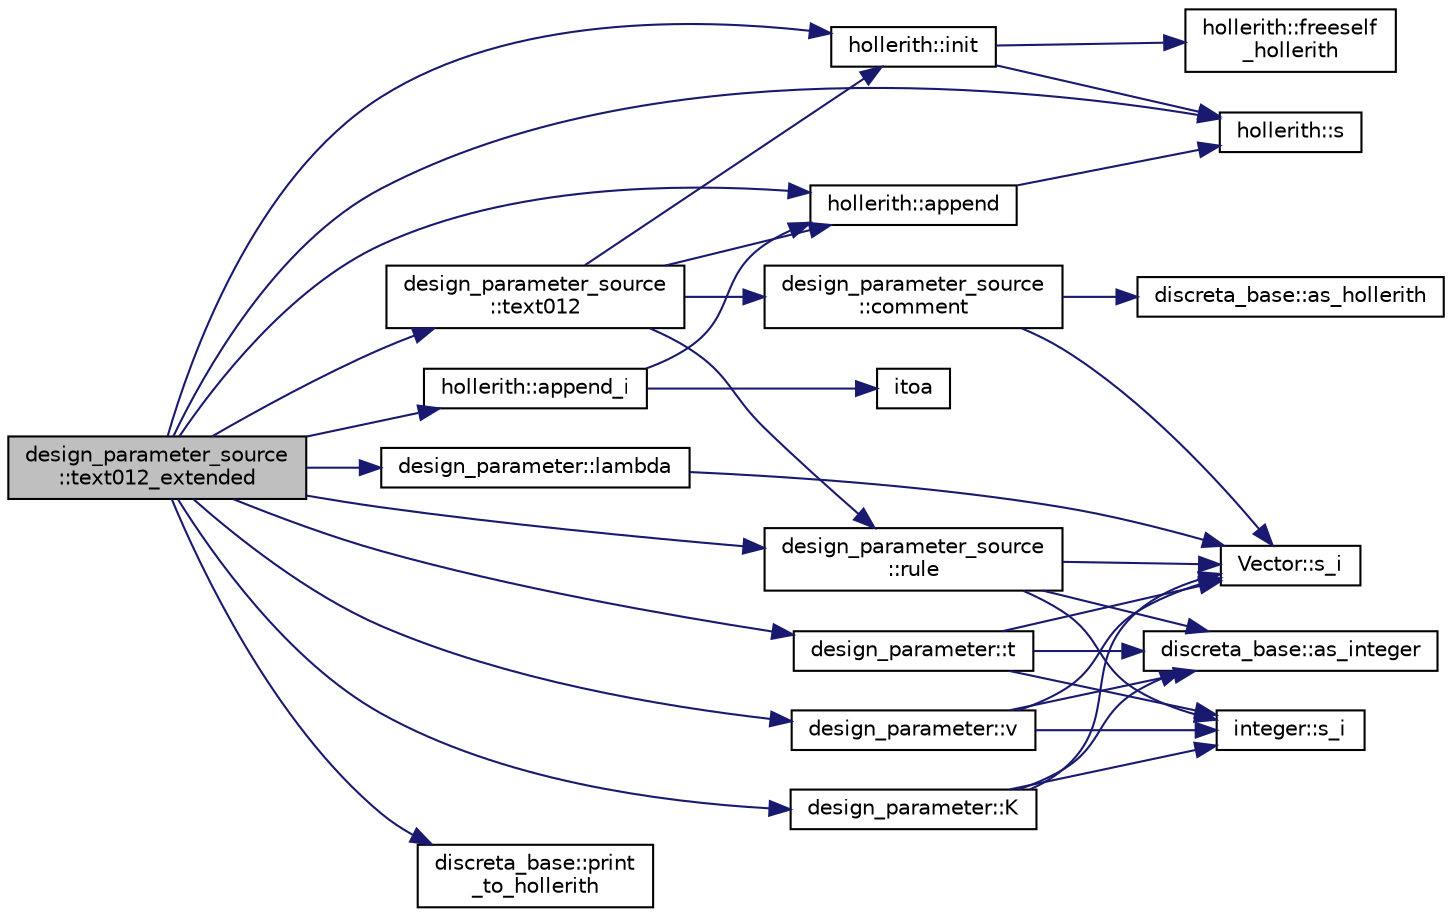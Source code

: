 digraph "design_parameter_source::text012_extended"
{
  edge [fontname="Helvetica",fontsize="10",labelfontname="Helvetica",labelfontsize="10"];
  node [fontname="Helvetica",fontsize="10",shape=record];
  rankdir="LR";
  Node1122 [label="design_parameter_source\l::text012_extended",height=0.2,width=0.4,color="black", fillcolor="grey75", style="filled", fontcolor="black"];
  Node1122 -> Node1123 [color="midnightblue",fontsize="10",style="solid",fontname="Helvetica"];
  Node1123 [label="design_parameter_source\l::text012",height=0.2,width=0.4,color="black", fillcolor="white", style="filled",URL="$df/d4b/classdesign__parameter__source.html#afa2c39e6ed9f674b1c21c39f9a6a392a"];
  Node1123 -> Node1124 [color="midnightblue",fontsize="10",style="solid",fontname="Helvetica"];
  Node1124 [label="hollerith::init",height=0.2,width=0.4,color="black", fillcolor="white", style="filled",URL="$d8/d99/classhollerith.html#af51ae7b943056db367f3c205a5a1cc4b"];
  Node1124 -> Node1125 [color="midnightblue",fontsize="10",style="solid",fontname="Helvetica"];
  Node1125 [label="hollerith::freeself\l_hollerith",height=0.2,width=0.4,color="black", fillcolor="white", style="filled",URL="$d8/d99/classhollerith.html#a240d1b30780c9e09323d0b3ad5e2d1f7"];
  Node1124 -> Node1126 [color="midnightblue",fontsize="10",style="solid",fontname="Helvetica"];
  Node1126 [label="hollerith::s",height=0.2,width=0.4,color="black", fillcolor="white", style="filled",URL="$d8/d99/classhollerith.html#af61fce2d06f211b25fe3838e4dfee77a"];
  Node1123 -> Node1127 [color="midnightblue",fontsize="10",style="solid",fontname="Helvetica"];
  Node1127 [label="design_parameter_source\l::comment",height=0.2,width=0.4,color="black", fillcolor="white", style="filled",URL="$df/d4b/classdesign__parameter__source.html#ae34592d2aebfff0766c1605cd4a896ba"];
  Node1127 -> Node1128 [color="midnightblue",fontsize="10",style="solid",fontname="Helvetica"];
  Node1128 [label="Vector::s_i",height=0.2,width=0.4,color="black", fillcolor="white", style="filled",URL="$d5/db2/class_vector.html#a1c4fe1752523df8119f70dd550244871"];
  Node1127 -> Node1129 [color="midnightblue",fontsize="10",style="solid",fontname="Helvetica"];
  Node1129 [label="discreta_base::as_hollerith",height=0.2,width=0.4,color="black", fillcolor="white", style="filled",URL="$d7/d71/classdiscreta__base.html#a3e66f82711f314710107e2f29e589690"];
  Node1123 -> Node1130 [color="midnightblue",fontsize="10",style="solid",fontname="Helvetica"];
  Node1130 [label="hollerith::append",height=0.2,width=0.4,color="black", fillcolor="white", style="filled",URL="$d8/d99/classhollerith.html#a778dd63885a4e3a4e2fb829165c32632"];
  Node1130 -> Node1126 [color="midnightblue",fontsize="10",style="solid",fontname="Helvetica"];
  Node1123 -> Node1131 [color="midnightblue",fontsize="10",style="solid",fontname="Helvetica"];
  Node1131 [label="design_parameter_source\l::rule",height=0.2,width=0.4,color="black", fillcolor="white", style="filled",URL="$df/d4b/classdesign__parameter__source.html#a8e9f2810222797d8cad1fc682bc447a3"];
  Node1131 -> Node1128 [color="midnightblue",fontsize="10",style="solid",fontname="Helvetica"];
  Node1131 -> Node1132 [color="midnightblue",fontsize="10",style="solid",fontname="Helvetica"];
  Node1132 [label="discreta_base::as_integer",height=0.2,width=0.4,color="black", fillcolor="white", style="filled",URL="$d7/d71/classdiscreta__base.html#a00d7691eaf874fd283d942692fe8dd26"];
  Node1131 -> Node1133 [color="midnightblue",fontsize="10",style="solid",fontname="Helvetica"];
  Node1133 [label="integer::s_i",height=0.2,width=0.4,color="black", fillcolor="white", style="filled",URL="$d0/de5/classinteger.html#adf28e9f94d4c844adaa950deeb80b904"];
  Node1122 -> Node1131 [color="midnightblue",fontsize="10",style="solid",fontname="Helvetica"];
  Node1122 -> Node1124 [color="midnightblue",fontsize="10",style="solid",fontname="Helvetica"];
  Node1122 -> Node1134 [color="midnightblue",fontsize="10",style="solid",fontname="Helvetica"];
  Node1134 [label="hollerith::append_i",height=0.2,width=0.4,color="black", fillcolor="white", style="filled",URL="$d8/d99/classhollerith.html#a5df988b4cf3eb66b5645115abeab5782"];
  Node1134 -> Node1135 [color="midnightblue",fontsize="10",style="solid",fontname="Helvetica"];
  Node1135 [label="itoa",height=0.2,width=0.4,color="black", fillcolor="white", style="filled",URL="$d5/db4/io__and__os_8h.html#acca9a4a13b42b2dddb7eff18775baa11"];
  Node1134 -> Node1130 [color="midnightblue",fontsize="10",style="solid",fontname="Helvetica"];
  Node1122 -> Node1136 [color="midnightblue",fontsize="10",style="solid",fontname="Helvetica"];
  Node1136 [label="design_parameter::t",height=0.2,width=0.4,color="black", fillcolor="white", style="filled",URL="$da/d94/classdesign__parameter.html#acf428913d279e62bcadc66b34303ece2"];
  Node1136 -> Node1128 [color="midnightblue",fontsize="10",style="solid",fontname="Helvetica"];
  Node1136 -> Node1132 [color="midnightblue",fontsize="10",style="solid",fontname="Helvetica"];
  Node1136 -> Node1133 [color="midnightblue",fontsize="10",style="solid",fontname="Helvetica"];
  Node1122 -> Node1130 [color="midnightblue",fontsize="10",style="solid",fontname="Helvetica"];
  Node1122 -> Node1137 [color="midnightblue",fontsize="10",style="solid",fontname="Helvetica"];
  Node1137 [label="design_parameter::v",height=0.2,width=0.4,color="black", fillcolor="white", style="filled",URL="$da/d94/classdesign__parameter.html#a4fb1a94211c5a14072a459038b87a3ed"];
  Node1137 -> Node1128 [color="midnightblue",fontsize="10",style="solid",fontname="Helvetica"];
  Node1137 -> Node1132 [color="midnightblue",fontsize="10",style="solid",fontname="Helvetica"];
  Node1137 -> Node1133 [color="midnightblue",fontsize="10",style="solid",fontname="Helvetica"];
  Node1122 -> Node1138 [color="midnightblue",fontsize="10",style="solid",fontname="Helvetica"];
  Node1138 [label="design_parameter::K",height=0.2,width=0.4,color="black", fillcolor="white", style="filled",URL="$da/d94/classdesign__parameter.html#a0960cd8a9ce482e57708344085b8d5ee"];
  Node1138 -> Node1128 [color="midnightblue",fontsize="10",style="solid",fontname="Helvetica"];
  Node1138 -> Node1132 [color="midnightblue",fontsize="10",style="solid",fontname="Helvetica"];
  Node1138 -> Node1133 [color="midnightblue",fontsize="10",style="solid",fontname="Helvetica"];
  Node1122 -> Node1139 [color="midnightblue",fontsize="10",style="solid",fontname="Helvetica"];
  Node1139 [label="design_parameter::lambda",height=0.2,width=0.4,color="black", fillcolor="white", style="filled",URL="$da/d94/classdesign__parameter.html#a53f496a4ef883ba3c06b500e48b238f5"];
  Node1139 -> Node1128 [color="midnightblue",fontsize="10",style="solid",fontname="Helvetica"];
  Node1122 -> Node1140 [color="midnightblue",fontsize="10",style="solid",fontname="Helvetica"];
  Node1140 [label="discreta_base::print\l_to_hollerith",height=0.2,width=0.4,color="black", fillcolor="white", style="filled",URL="$d7/d71/classdiscreta__base.html#aa0c0ba64fdeef1b76df143048bca47ea"];
  Node1122 -> Node1126 [color="midnightblue",fontsize="10",style="solid",fontname="Helvetica"];
}
